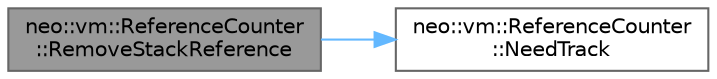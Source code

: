 digraph "neo::vm::ReferenceCounter::RemoveStackReference"
{
 // LATEX_PDF_SIZE
  bgcolor="transparent";
  edge [fontname=Helvetica,fontsize=10,labelfontname=Helvetica,labelfontsize=10];
  node [fontname=Helvetica,fontsize=10,shape=box,height=0.2,width=0.4];
  rankdir="LR";
  Node1 [id="Node000001",label="neo::vm::ReferenceCounter\l::RemoveStackReference",height=0.2,width=0.4,color="gray40", fillcolor="grey60", style="filled", fontcolor="black",tooltip="Removes a stack reference from an item."];
  Node1 -> Node2 [id="edge2_Node000001_Node000002",color="steelblue1",style="solid",tooltip=" "];
  Node2 [id="Node000002",label="neo::vm::ReferenceCounter\l::NeedTrack",height=0.2,width=0.4,color="grey40", fillcolor="white", style="filled",URL="$classneo_1_1vm_1_1_reference_counter.html#ad756063b6db0f17910b852b001de10c5",tooltip="Determines if an item needs to be tracked based on its type."];
}
